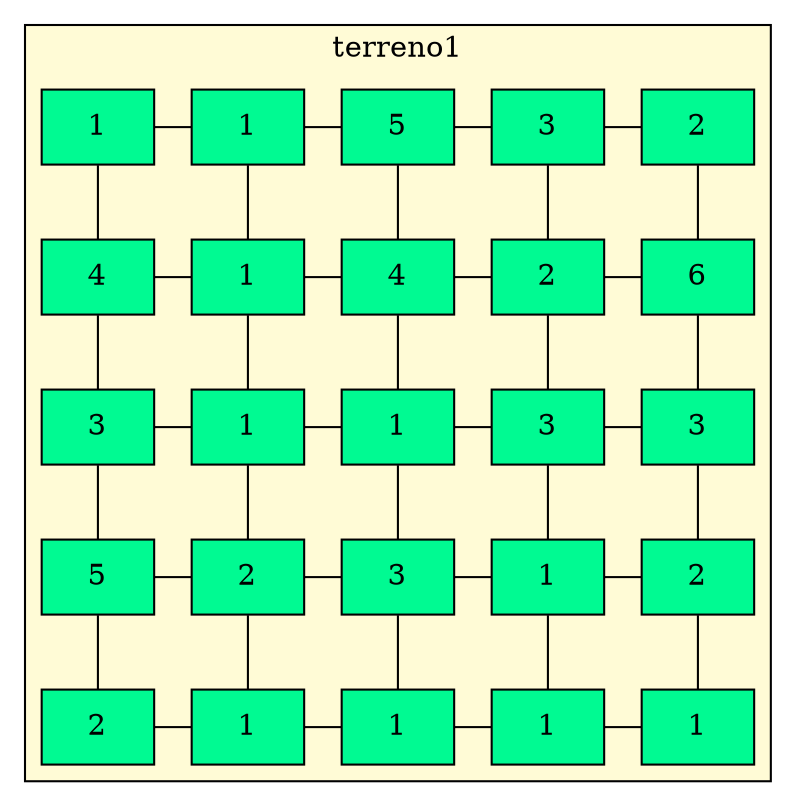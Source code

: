 
        digraph mapaTerreno{
            node[shape=box fillcolor="#00FA92" style =filled]
            
            subgraph cluster_p{
                label= terreno1
                bgcolor = "#FFFBD6"
                edge[dir = "none"]
    nodo1_1[label="1"]
nodo1_2[label="1"]
nodo1_3[label="5"]
nodo1_4[label="3"]
nodo1_5[label="2"]
nodo2_1[label="4"]
nodo2_2[label="1"]
nodo2_3[label="4"]
nodo2_4[label="2"]
nodo2_5[label="6"]
nodo3_1[label="3"]
nodo3_2[label="1"]
nodo3_3[label="1"]
nodo3_4[label="3"]
nodo3_5[label="3"]
nodo4_1[label="5"]
nodo4_2[label="2"]
nodo4_3[label="3"]
nodo4_4[label="1"]
nodo4_5[label="2"]
nodo5_1[label="2"]
nodo5_2[label="1"]
nodo5_3[label="1"]
nodo5_4[label="1"]
nodo5_5[label="1"]

nodo1_1->nodo2_1->nodo3_1->nodo4_1->nodo5_1
nodo1_2->nodo2_2->nodo3_2->nodo4_2->nodo5_2
nodo1_3->nodo2_3->nodo3_3->nodo4_3->nodo5_3
nodo1_4->nodo2_4->nodo3_4->nodo4_4->nodo5_4
nodo1_5->nodo2_5->nodo3_5->nodo4_5->nodo5_5
rank=same{nodo1_1->nodo1_2->nodo1_3->nodo1_4->nodo1_5}
rank=same{nodo2_1->nodo2_2->nodo2_3->nodo2_4->nodo2_5}
rank=same{nodo3_1->nodo3_2->nodo3_3->nodo3_4->nodo3_5}
rank=same{nodo4_1->nodo4_2->nodo4_3->nodo4_4->nodo4_5}
rank=same{nodo5_1->nodo5_2->nodo5_3->nodo5_4->nodo5_5}
        } }
    